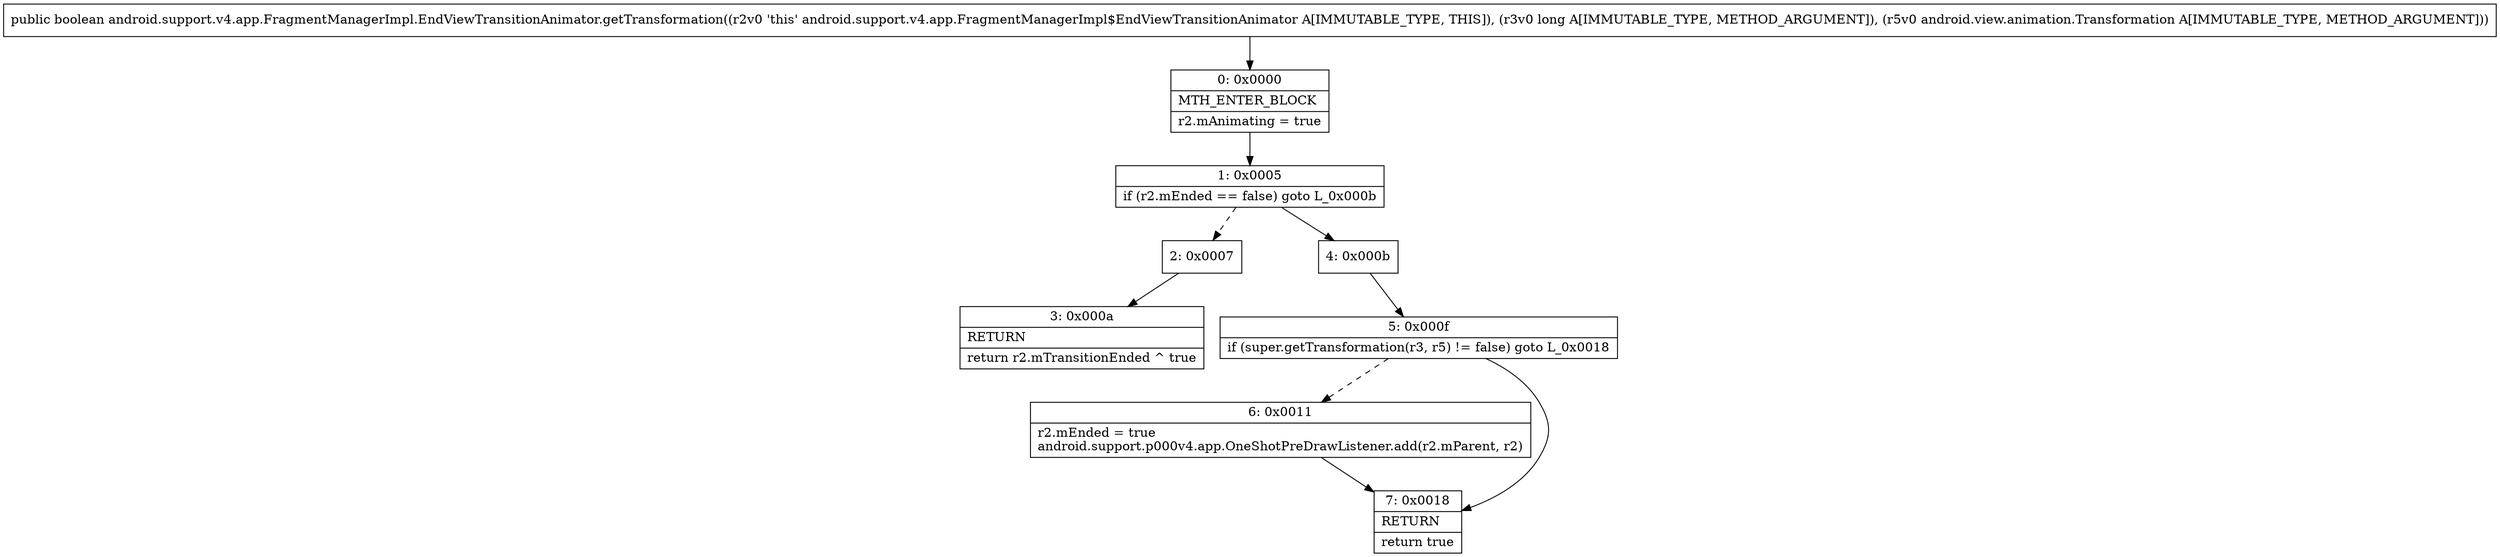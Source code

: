 digraph "CFG forandroid.support.v4.app.FragmentManagerImpl.EndViewTransitionAnimator.getTransformation(JLandroid\/view\/animation\/Transformation;)Z" {
Node_0 [shape=record,label="{0\:\ 0x0000|MTH_ENTER_BLOCK\l|r2.mAnimating = true\l}"];
Node_1 [shape=record,label="{1\:\ 0x0005|if (r2.mEnded == false) goto L_0x000b\l}"];
Node_2 [shape=record,label="{2\:\ 0x0007}"];
Node_3 [shape=record,label="{3\:\ 0x000a|RETURN\l|return r2.mTransitionEnded ^ true\l}"];
Node_4 [shape=record,label="{4\:\ 0x000b}"];
Node_5 [shape=record,label="{5\:\ 0x000f|if (super.getTransformation(r3, r5) != false) goto L_0x0018\l}"];
Node_6 [shape=record,label="{6\:\ 0x0011|r2.mEnded = true\landroid.support.p000v4.app.OneShotPreDrawListener.add(r2.mParent, r2)\l}"];
Node_7 [shape=record,label="{7\:\ 0x0018|RETURN\l|return true\l}"];
MethodNode[shape=record,label="{public boolean android.support.v4.app.FragmentManagerImpl.EndViewTransitionAnimator.getTransformation((r2v0 'this' android.support.v4.app.FragmentManagerImpl$EndViewTransitionAnimator A[IMMUTABLE_TYPE, THIS]), (r3v0 long A[IMMUTABLE_TYPE, METHOD_ARGUMENT]), (r5v0 android.view.animation.Transformation A[IMMUTABLE_TYPE, METHOD_ARGUMENT])) }"];
MethodNode -> Node_0;
Node_0 -> Node_1;
Node_1 -> Node_2[style=dashed];
Node_1 -> Node_4;
Node_2 -> Node_3;
Node_4 -> Node_5;
Node_5 -> Node_6[style=dashed];
Node_5 -> Node_7;
Node_6 -> Node_7;
}

